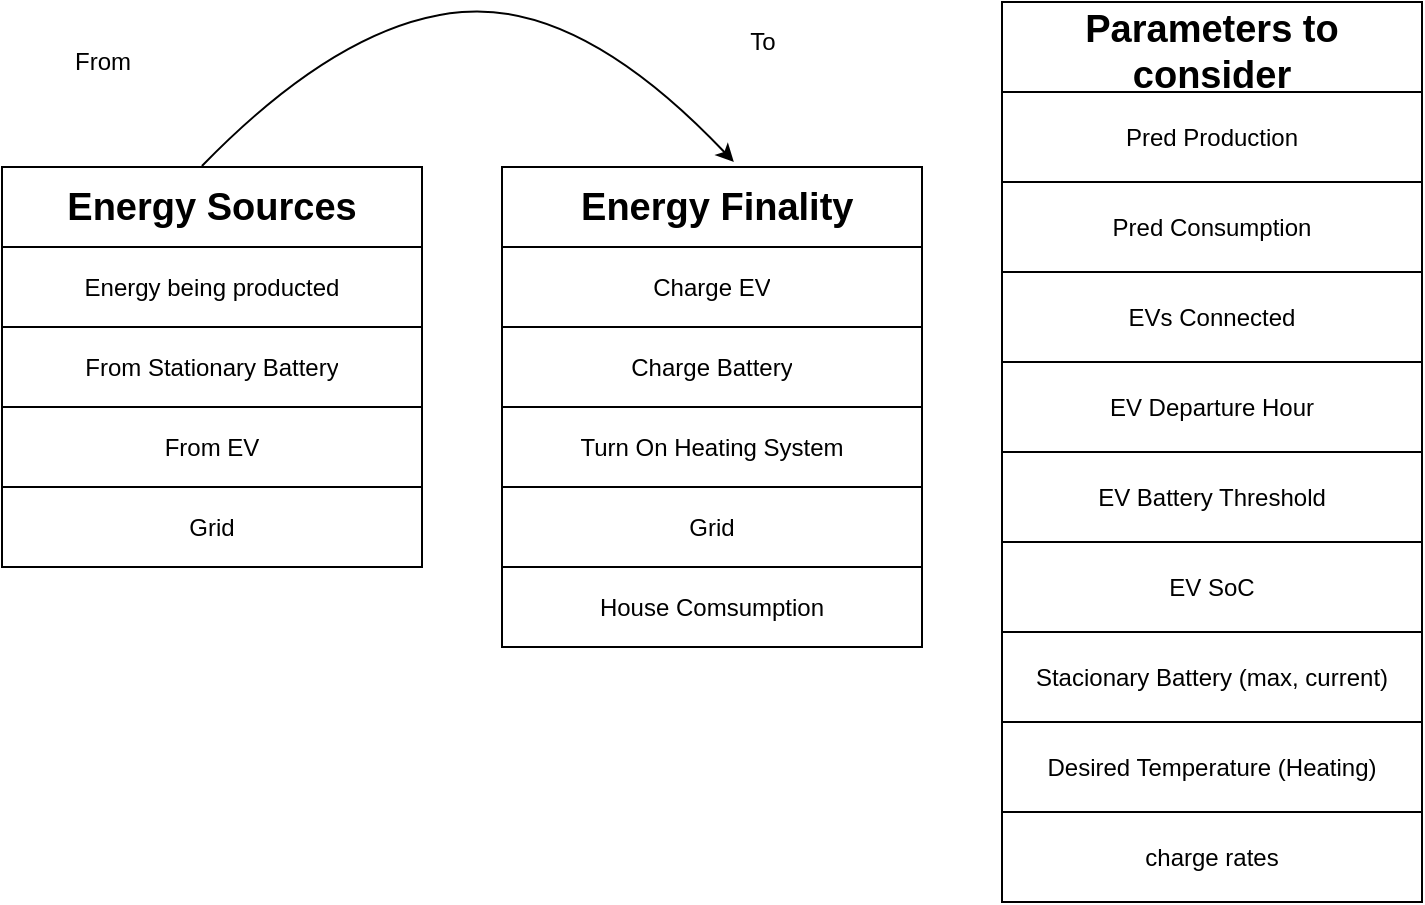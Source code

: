 <mxfile version="17.4.1" type="device" pages="3"><diagram id="OU4k2TjEhq9IYd7AqHkk" name="Page-1"><mxGraphModel dx="2062" dy="794" grid="1" gridSize="10" guides="1" tooltips="1" connect="1" arrows="1" fold="1" page="1" pageScale="1" pageWidth="850" pageHeight="1100" math="0" shadow="0"><root><mxCell id="0"/><mxCell id="1" parent="0"/><mxCell id="NfDv1R_5uM64fhhLwuox-10" value="" style="shape=table;startSize=0;container=1;collapsible=0;childLayout=tableLayout;" parent="1" vertex="1"><mxGeometry x="280" y="102.5" width="210" height="240" as="geometry"/></mxCell><mxCell id="NfDv1R_5uM64fhhLwuox-11" value="" style="shape=tableRow;horizontal=0;startSize=0;swimlaneHead=0;swimlaneBody=0;top=0;left=0;bottom=0;right=0;collapsible=0;dropTarget=0;fillColor=none;points=[[0,0.5],[1,0.5]];portConstraint=eastwest;" parent="NfDv1R_5uM64fhhLwuox-10" vertex="1"><mxGeometry width="210" height="40" as="geometry"/></mxCell><mxCell id="NfDv1R_5uM64fhhLwuox-12" value="&lt;span style=&quot;font-size: 19px&quot;&gt;&lt;b&gt;&amp;nbsp;Energy Finality&lt;/b&gt;&lt;/span&gt;" style="shape=partialRectangle;html=1;whiteSpace=wrap;connectable=0;overflow=hidden;fillColor=none;top=0;left=0;bottom=0;right=0;pointerEvents=1;" parent="NfDv1R_5uM64fhhLwuox-11" vertex="1"><mxGeometry width="210" height="40" as="geometry"><mxRectangle width="210" height="40" as="alternateBounds"/></mxGeometry></mxCell><mxCell id="NfDv1R_5uM64fhhLwuox-13" value="" style="shape=tableRow;horizontal=0;startSize=0;swimlaneHead=0;swimlaneBody=0;top=0;left=0;bottom=0;right=0;collapsible=0;dropTarget=0;fillColor=none;points=[[0,0.5],[1,0.5]];portConstraint=eastwest;" parent="NfDv1R_5uM64fhhLwuox-10" vertex="1"><mxGeometry y="40" width="210" height="40" as="geometry"/></mxCell><mxCell id="NfDv1R_5uM64fhhLwuox-14" value="Charge EV" style="shape=partialRectangle;html=1;whiteSpace=wrap;connectable=0;overflow=hidden;fillColor=none;top=0;left=0;bottom=0;right=0;pointerEvents=1;" parent="NfDv1R_5uM64fhhLwuox-13" vertex="1"><mxGeometry width="210" height="40" as="geometry"><mxRectangle width="210" height="40" as="alternateBounds"/></mxGeometry></mxCell><mxCell id="NfDv1R_5uM64fhhLwuox-15" value="" style="shape=tableRow;horizontal=0;startSize=0;swimlaneHead=0;swimlaneBody=0;top=0;left=0;bottom=0;right=0;collapsible=0;dropTarget=0;fillColor=none;points=[[0,0.5],[1,0.5]];portConstraint=eastwest;" parent="NfDv1R_5uM64fhhLwuox-10" vertex="1"><mxGeometry y="80" width="210" height="40" as="geometry"/></mxCell><mxCell id="NfDv1R_5uM64fhhLwuox-16" value="Charge Battery" style="shape=partialRectangle;html=1;whiteSpace=wrap;connectable=0;overflow=hidden;fillColor=none;top=0;left=0;bottom=0;right=0;pointerEvents=1;" parent="NfDv1R_5uM64fhhLwuox-15" vertex="1"><mxGeometry width="210" height="40" as="geometry"><mxRectangle width="210" height="40" as="alternateBounds"/></mxGeometry></mxCell><mxCell id="NfDv1R_5uM64fhhLwuox-17" value="" style="shape=tableRow;horizontal=0;startSize=0;swimlaneHead=0;swimlaneBody=0;top=0;left=0;bottom=0;right=0;collapsible=0;dropTarget=0;fillColor=none;points=[[0,0.5],[1,0.5]];portConstraint=eastwest;" parent="NfDv1R_5uM64fhhLwuox-10" vertex="1"><mxGeometry y="120" width="210" height="40" as="geometry"/></mxCell><mxCell id="NfDv1R_5uM64fhhLwuox-18" value="Turn On Heating System" style="shape=partialRectangle;html=1;whiteSpace=wrap;connectable=0;overflow=hidden;fillColor=none;top=0;left=0;bottom=0;right=0;pointerEvents=1;" parent="NfDv1R_5uM64fhhLwuox-17" vertex="1"><mxGeometry width="210" height="40" as="geometry"><mxRectangle width="210" height="40" as="alternateBounds"/></mxGeometry></mxCell><mxCell id="vg8tbvBxzty-DjloFWn4-1" value="" style="shape=tableRow;horizontal=0;startSize=0;swimlaneHead=0;swimlaneBody=0;top=0;left=0;bottom=0;right=0;collapsible=0;dropTarget=0;fillColor=none;points=[[0,0.5],[1,0.5]];portConstraint=eastwest;" vertex="1" parent="NfDv1R_5uM64fhhLwuox-10"><mxGeometry y="160" width="210" height="40" as="geometry"/></mxCell><mxCell id="vg8tbvBxzty-DjloFWn4-2" value="Grid" style="shape=partialRectangle;html=1;whiteSpace=wrap;connectable=0;overflow=hidden;fillColor=none;top=0;left=0;bottom=0;right=0;pointerEvents=1;" vertex="1" parent="vg8tbvBxzty-DjloFWn4-1"><mxGeometry width="210" height="40" as="geometry"><mxRectangle width="210" height="40" as="alternateBounds"/></mxGeometry></mxCell><mxCell id="vg8tbvBxzty-DjloFWn4-3" value="" style="shape=tableRow;horizontal=0;startSize=0;swimlaneHead=0;swimlaneBody=0;top=0;left=0;bottom=0;right=0;collapsible=0;dropTarget=0;fillColor=none;points=[[0,0.5],[1,0.5]];portConstraint=eastwest;" vertex="1" parent="NfDv1R_5uM64fhhLwuox-10"><mxGeometry y="200" width="210" height="40" as="geometry"/></mxCell><mxCell id="vg8tbvBxzty-DjloFWn4-4" value="House Comsumption" style="shape=partialRectangle;html=1;whiteSpace=wrap;connectable=0;overflow=hidden;fillColor=none;top=0;left=0;bottom=0;right=0;pointerEvents=1;" vertex="1" parent="vg8tbvBxzty-DjloFWn4-3"><mxGeometry width="210" height="40" as="geometry"><mxRectangle width="210" height="40" as="alternateBounds"/></mxGeometry></mxCell><mxCell id="NfDv1R_5uM64fhhLwuox-19" value="" style="shape=table;startSize=0;container=1;collapsible=0;childLayout=tableLayout;" parent="1" vertex="1"><mxGeometry x="530" y="20" width="210" height="450" as="geometry"/></mxCell><mxCell id="NfDv1R_5uM64fhhLwuox-20" value="" style="shape=tableRow;horizontal=0;startSize=0;swimlaneHead=0;swimlaneBody=0;top=0;left=0;bottom=0;right=0;collapsible=0;dropTarget=0;fillColor=none;points=[[0,0.5],[1,0.5]];portConstraint=eastwest;" parent="NfDv1R_5uM64fhhLwuox-19" vertex="1"><mxGeometry width="210" height="45" as="geometry"/></mxCell><mxCell id="NfDv1R_5uM64fhhLwuox-21" value="&lt;b&gt;&lt;font style=&quot;font-size: 19px&quot;&gt;Parameters to consider&lt;/font&gt;&lt;/b&gt;" style="shape=partialRectangle;html=1;whiteSpace=wrap;connectable=0;overflow=hidden;fillColor=none;top=0;left=0;bottom=0;right=0;pointerEvents=1;" parent="NfDv1R_5uM64fhhLwuox-20" vertex="1"><mxGeometry width="210" height="45" as="geometry"><mxRectangle width="210" height="45" as="alternateBounds"/></mxGeometry></mxCell><mxCell id="NfDv1R_5uM64fhhLwuox-22" value="" style="shape=tableRow;horizontal=0;startSize=0;swimlaneHead=0;swimlaneBody=0;top=0;left=0;bottom=0;right=0;collapsible=0;dropTarget=0;fillColor=none;points=[[0,0.5],[1,0.5]];portConstraint=eastwest;" parent="NfDv1R_5uM64fhhLwuox-19" vertex="1"><mxGeometry y="45" width="210" height="45" as="geometry"/></mxCell><mxCell id="NfDv1R_5uM64fhhLwuox-23" value="Pred Production" style="shape=partialRectangle;html=1;whiteSpace=wrap;connectable=0;overflow=hidden;fillColor=none;top=0;left=0;bottom=0;right=0;pointerEvents=1;" parent="NfDv1R_5uM64fhhLwuox-22" vertex="1"><mxGeometry width="210" height="45" as="geometry"><mxRectangle width="210" height="45" as="alternateBounds"/></mxGeometry></mxCell><mxCell id="NfDv1R_5uM64fhhLwuox-24" value="" style="shape=tableRow;horizontal=0;startSize=0;swimlaneHead=0;swimlaneBody=0;top=0;left=0;bottom=0;right=0;collapsible=0;dropTarget=0;fillColor=none;points=[[0,0.5],[1,0.5]];portConstraint=eastwest;" parent="NfDv1R_5uM64fhhLwuox-19" vertex="1"><mxGeometry y="90" width="210" height="45" as="geometry"/></mxCell><mxCell id="NfDv1R_5uM64fhhLwuox-25" value="Pred Consumption" style="shape=partialRectangle;html=1;whiteSpace=wrap;connectable=0;overflow=hidden;fillColor=none;top=0;left=0;bottom=0;right=0;pointerEvents=1;" parent="NfDv1R_5uM64fhhLwuox-24" vertex="1"><mxGeometry width="210" height="45" as="geometry"><mxRectangle width="210" height="45" as="alternateBounds"/></mxGeometry></mxCell><mxCell id="NfDv1R_5uM64fhhLwuox-26" value="" style="shape=tableRow;horizontal=0;startSize=0;swimlaneHead=0;swimlaneBody=0;top=0;left=0;bottom=0;right=0;collapsible=0;dropTarget=0;fillColor=none;points=[[0,0.5],[1,0.5]];portConstraint=eastwest;" parent="NfDv1R_5uM64fhhLwuox-19" vertex="1"><mxGeometry y="135" width="210" height="45" as="geometry"/></mxCell><mxCell id="NfDv1R_5uM64fhhLwuox-27" value="&lt;span&gt;EVs Connected&lt;/span&gt;" style="shape=partialRectangle;html=1;whiteSpace=wrap;connectable=0;overflow=hidden;fillColor=none;top=0;left=0;bottom=0;right=0;pointerEvents=1;" parent="NfDv1R_5uM64fhhLwuox-26" vertex="1"><mxGeometry width="210" height="45" as="geometry"><mxRectangle width="210" height="45" as="alternateBounds"/></mxGeometry></mxCell><mxCell id="NfDv1R_5uM64fhhLwuox-46" value="" style="shape=tableRow;horizontal=0;startSize=0;swimlaneHead=0;swimlaneBody=0;top=0;left=0;bottom=0;right=0;collapsible=0;dropTarget=0;fillColor=none;points=[[0,0.5],[1,0.5]];portConstraint=eastwest;" parent="NfDv1R_5uM64fhhLwuox-19" vertex="1"><mxGeometry y="180" width="210" height="45" as="geometry"/></mxCell><mxCell id="NfDv1R_5uM64fhhLwuox-47" value="&lt;span&gt;EV Departure Hour&lt;/span&gt;" style="shape=partialRectangle;html=1;whiteSpace=wrap;connectable=0;overflow=hidden;fillColor=none;top=0;left=0;bottom=0;right=0;pointerEvents=1;" parent="NfDv1R_5uM64fhhLwuox-46" vertex="1"><mxGeometry width="210" height="45" as="geometry"><mxRectangle width="210" height="45" as="alternateBounds"/></mxGeometry></mxCell><mxCell id="NfDv1R_5uM64fhhLwuox-48" value="" style="shape=tableRow;horizontal=0;startSize=0;swimlaneHead=0;swimlaneBody=0;top=0;left=0;bottom=0;right=0;collapsible=0;dropTarget=0;fillColor=none;points=[[0,0.5],[1,0.5]];portConstraint=eastwest;" parent="NfDv1R_5uM64fhhLwuox-19" vertex="1"><mxGeometry y="225" width="210" height="45" as="geometry"/></mxCell><mxCell id="NfDv1R_5uM64fhhLwuox-49" value="&lt;span&gt;EV Battery Threshold&lt;/span&gt;" style="shape=partialRectangle;html=1;whiteSpace=wrap;connectable=0;overflow=hidden;fillColor=none;top=0;left=0;bottom=0;right=0;pointerEvents=1;" parent="NfDv1R_5uM64fhhLwuox-48" vertex="1"><mxGeometry width="210" height="45" as="geometry"><mxRectangle width="210" height="45" as="alternateBounds"/></mxGeometry></mxCell><mxCell id="NfDv1R_5uM64fhhLwuox-50" value="" style="shape=tableRow;horizontal=0;startSize=0;swimlaneHead=0;swimlaneBody=0;top=0;left=0;bottom=0;right=0;collapsible=0;dropTarget=0;fillColor=none;points=[[0,0.5],[1,0.5]];portConstraint=eastwest;" parent="NfDv1R_5uM64fhhLwuox-19" vertex="1"><mxGeometry y="270" width="210" height="45" as="geometry"/></mxCell><mxCell id="NfDv1R_5uM64fhhLwuox-51" value="&lt;span&gt;EV SoC&lt;/span&gt;" style="shape=partialRectangle;html=1;whiteSpace=wrap;connectable=0;overflow=hidden;fillColor=none;top=0;left=0;bottom=0;right=0;pointerEvents=1;" parent="NfDv1R_5uM64fhhLwuox-50" vertex="1"><mxGeometry width="210" height="45" as="geometry"><mxRectangle width="210" height="45" as="alternateBounds"/></mxGeometry></mxCell><mxCell id="NfDv1R_5uM64fhhLwuox-52" value="" style="shape=tableRow;horizontal=0;startSize=0;swimlaneHead=0;swimlaneBody=0;top=0;left=0;bottom=0;right=0;collapsible=0;dropTarget=0;fillColor=none;points=[[0,0.5],[1,0.5]];portConstraint=eastwest;" parent="NfDv1R_5uM64fhhLwuox-19" vertex="1"><mxGeometry y="315" width="210" height="45" as="geometry"/></mxCell><mxCell id="NfDv1R_5uM64fhhLwuox-53" value="Stacionary Battery (max, current)" style="shape=partialRectangle;html=1;whiteSpace=wrap;connectable=0;overflow=hidden;fillColor=none;top=0;left=0;bottom=0;right=0;pointerEvents=1;" parent="NfDv1R_5uM64fhhLwuox-52" vertex="1"><mxGeometry width="210" height="45" as="geometry"><mxRectangle width="210" height="45" as="alternateBounds"/></mxGeometry></mxCell><mxCell id="TICVULP2S65Z2VSDWABs-18" value="" style="shape=tableRow;horizontal=0;startSize=0;swimlaneHead=0;swimlaneBody=0;top=0;left=0;bottom=0;right=0;collapsible=0;dropTarget=0;fillColor=none;points=[[0,0.5],[1,0.5]];portConstraint=eastwest;" parent="NfDv1R_5uM64fhhLwuox-19" vertex="1"><mxGeometry y="360" width="210" height="45" as="geometry"/></mxCell><mxCell id="TICVULP2S65Z2VSDWABs-19" value="&lt;span&gt;Desired Temperature (Heating)&lt;/span&gt;" style="shape=partialRectangle;html=1;whiteSpace=wrap;connectable=0;overflow=hidden;fillColor=none;top=0;left=0;bottom=0;right=0;pointerEvents=1;" parent="TICVULP2S65Z2VSDWABs-18" vertex="1"><mxGeometry width="210" height="45" as="geometry"><mxRectangle width="210" height="45" as="alternateBounds"/></mxGeometry></mxCell><mxCell id="jtaK97rn_gOuXAsPOfWj-20" value="" style="shape=tableRow;horizontal=0;startSize=0;swimlaneHead=0;swimlaneBody=0;top=0;left=0;bottom=0;right=0;collapsible=0;dropTarget=0;fillColor=none;points=[[0,0.5],[1,0.5]];portConstraint=eastwest;" parent="NfDv1R_5uM64fhhLwuox-19" vertex="1"><mxGeometry y="405" width="210" height="45" as="geometry"/></mxCell><mxCell id="jtaK97rn_gOuXAsPOfWj-21" value="charge rates" style="shape=partialRectangle;html=1;whiteSpace=wrap;connectable=0;overflow=hidden;fillColor=none;top=0;left=0;bottom=0;right=0;pointerEvents=1;" parent="jtaK97rn_gOuXAsPOfWj-20" vertex="1"><mxGeometry width="210" height="45" as="geometry"><mxRectangle width="210" height="45" as="alternateBounds"/></mxGeometry></mxCell><mxCell id="NfDv1R_5uM64fhhLwuox-35" value="" style="shape=table;startSize=0;container=1;collapsible=0;childLayout=tableLayout;" parent="1" vertex="1"><mxGeometry x="30" y="102.5" width="210" height="200" as="geometry"/></mxCell><mxCell id="NfDv1R_5uM64fhhLwuox-36" value="" style="shape=tableRow;horizontal=0;startSize=0;swimlaneHead=0;swimlaneBody=0;top=0;left=0;bottom=0;right=0;collapsible=0;dropTarget=0;fillColor=none;points=[[0,0.5],[1,0.5]];portConstraint=eastwest;" parent="NfDv1R_5uM64fhhLwuox-35" vertex="1"><mxGeometry width="210" height="40" as="geometry"/></mxCell><mxCell id="NfDv1R_5uM64fhhLwuox-37" value="&lt;b&gt;&lt;font style=&quot;font-size: 19px&quot;&gt;Energy Sources&lt;/font&gt;&lt;/b&gt;" style="shape=partialRectangle;html=1;whiteSpace=wrap;connectable=0;overflow=hidden;fillColor=none;top=0;left=0;bottom=0;right=0;pointerEvents=1;" parent="NfDv1R_5uM64fhhLwuox-36" vertex="1"><mxGeometry width="210" height="40" as="geometry"><mxRectangle width="210" height="40" as="alternateBounds"/></mxGeometry></mxCell><mxCell id="NfDv1R_5uM64fhhLwuox-38" value="" style="shape=tableRow;horizontal=0;startSize=0;swimlaneHead=0;swimlaneBody=0;top=0;left=0;bottom=0;right=0;collapsible=0;dropTarget=0;fillColor=none;points=[[0,0.5],[1,0.5]];portConstraint=eastwest;" parent="NfDv1R_5uM64fhhLwuox-35" vertex="1"><mxGeometry y="40" width="210" height="40" as="geometry"/></mxCell><mxCell id="NfDv1R_5uM64fhhLwuox-39" value="Energy being producted" style="shape=partialRectangle;html=1;whiteSpace=wrap;connectable=0;overflow=hidden;fillColor=none;top=0;left=0;bottom=0;right=0;pointerEvents=1;" parent="NfDv1R_5uM64fhhLwuox-38" vertex="1"><mxGeometry width="210" height="40" as="geometry"><mxRectangle width="210" height="40" as="alternateBounds"/></mxGeometry></mxCell><mxCell id="NfDv1R_5uM64fhhLwuox-40" value="" style="shape=tableRow;horizontal=0;startSize=0;swimlaneHead=0;swimlaneBody=0;top=0;left=0;bottom=0;right=0;collapsible=0;dropTarget=0;fillColor=none;points=[[0,0.5],[1,0.5]];portConstraint=eastwest;" parent="NfDv1R_5uM64fhhLwuox-35" vertex="1"><mxGeometry y="80" width="210" height="40" as="geometry"/></mxCell><mxCell id="NfDv1R_5uM64fhhLwuox-41" value="From Stationary Battery" style="shape=partialRectangle;html=1;whiteSpace=wrap;connectable=0;overflow=hidden;fillColor=none;top=0;left=0;bottom=0;right=0;pointerEvents=1;" parent="NfDv1R_5uM64fhhLwuox-40" vertex="1"><mxGeometry width="210" height="40" as="geometry"><mxRectangle width="210" height="40" as="alternateBounds"/></mxGeometry></mxCell><mxCell id="NfDv1R_5uM64fhhLwuox-44" value="" style="shape=tableRow;horizontal=0;startSize=0;swimlaneHead=0;swimlaneBody=0;top=0;left=0;bottom=0;right=0;collapsible=0;dropTarget=0;fillColor=none;points=[[0,0.5],[1,0.5]];portConstraint=eastwest;" parent="NfDv1R_5uM64fhhLwuox-35" vertex="1"><mxGeometry y="120" width="210" height="40" as="geometry"/></mxCell><mxCell id="NfDv1R_5uM64fhhLwuox-45" value="From EV" style="shape=partialRectangle;html=1;whiteSpace=wrap;connectable=0;overflow=hidden;fillColor=none;top=0;left=0;bottom=0;right=0;pointerEvents=1;" parent="NfDv1R_5uM64fhhLwuox-44" vertex="1"><mxGeometry width="210" height="40" as="geometry"><mxRectangle width="210" height="40" as="alternateBounds"/></mxGeometry></mxCell><mxCell id="0l7w2pZwnHMeky_tz0Bx-3" value="" style="shape=tableRow;horizontal=0;startSize=0;swimlaneHead=0;swimlaneBody=0;top=0;left=0;bottom=0;right=0;collapsible=0;dropTarget=0;fillColor=none;points=[[0,0.5],[1,0.5]];portConstraint=eastwest;" parent="NfDv1R_5uM64fhhLwuox-35" vertex="1"><mxGeometry y="160" width="210" height="40" as="geometry"/></mxCell><mxCell id="0l7w2pZwnHMeky_tz0Bx-4" value="Grid" style="shape=partialRectangle;html=1;whiteSpace=wrap;connectable=0;overflow=hidden;fillColor=none;top=0;left=0;bottom=0;right=0;pointerEvents=1;" parent="0l7w2pZwnHMeky_tz0Bx-3" vertex="1"><mxGeometry width="210" height="40" as="geometry"><mxRectangle width="210" height="40" as="alternateBounds"/></mxGeometry></mxCell><mxCell id="2jwdP9bU5Wy_7VTcRhFa-1" value="" style="curved=1;endArrow=classic;html=1;rounded=0;exitX=0.476;exitY=-0.012;exitDx=0;exitDy=0;exitPerimeter=0;entryX=0.552;entryY=-0.062;entryDx=0;entryDy=0;entryPerimeter=0;" edge="1" parent="1" source="NfDv1R_5uM64fhhLwuox-36" target="NfDv1R_5uM64fhhLwuox-11"><mxGeometry width="50" height="50" relative="1" as="geometry"><mxPoint x="400" y="440" as="sourcePoint"/><mxPoint x="450" y="390" as="targetPoint"/><Array as="points"><mxPoint x="200" y="30"/><mxPoint x="320" y="20"/></Array></mxGeometry></mxCell><mxCell id="2jwdP9bU5Wy_7VTcRhFa-2" value="From" style="text;html=1;align=center;verticalAlign=middle;resizable=0;points=[];autosize=1;strokeColor=none;fillColor=none;" vertex="1" parent="1"><mxGeometry x="60" y="40" width="40" height="20" as="geometry"/></mxCell><mxCell id="2jwdP9bU5Wy_7VTcRhFa-3" value="To" style="text;html=1;align=center;verticalAlign=middle;resizable=0;points=[];autosize=1;strokeColor=none;fillColor=none;" vertex="1" parent="1"><mxGeometry x="395" y="30" width="30" height="20" as="geometry"/></mxCell></root></mxGraphModel></diagram><diagram id="0iBP39dMDzF55T_2szbe" name="Page-2"><mxGraphModel dx="2062" dy="1894" grid="1" gridSize="10" guides="1" tooltips="1" connect="1" arrows="1" fold="1" page="1" pageScale="1" pageWidth="850" pageHeight="1100" math="0" shadow="0"><root><mxCell id="4rvjBYG6XyMvt00s5fIw-0"/><mxCell id="4rvjBYG6XyMvt00s5fIw-1" parent="4rvjBYG6XyMvt00s5fIw-0"/><mxCell id="5al3EgUE1fhrodKoDJnV-17" value="" style="edgeStyle=orthogonalEdgeStyle;rounded=0;orthogonalLoop=1;jettySize=auto;html=1;" parent="4rvjBYG6XyMvt00s5fIw-1" target="5al3EgUE1fhrodKoDJnV-1" edge="1"><mxGeometry relative="1" as="geometry"><mxPoint x="1000" y="70" as="sourcePoint"/></mxGeometry></mxCell><mxCell id="5al3EgUE1fhrodKoDJnV-2" style="edgeStyle=orthogonalEdgeStyle;rounded=0;orthogonalLoop=1;jettySize=auto;html=1;entryX=0;entryY=0.5;entryDx=0;entryDy=0;" parent="4rvjBYG6XyMvt00s5fIw-1" source="5al3EgUE1fhrodKoDJnV-1" target="5al3EgUE1fhrodKoDJnV-4" edge="1"><mxGeometry relative="1" as="geometry"><mxPoint x="1280" y="170" as="targetPoint"/></mxGeometry></mxCell><mxCell id="5al3EgUE1fhrodKoDJnV-18" style="edgeStyle=orthogonalEdgeStyle;rounded=0;orthogonalLoop=1;jettySize=auto;html=1;entryX=0.5;entryY=0;entryDx=0;entryDy=0;" parent="4rvjBYG6XyMvt00s5fIw-1" source="5al3EgUE1fhrodKoDJnV-1" target="5al3EgUE1fhrodKoDJnV-19" edge="1"><mxGeometry relative="1" as="geometry"><mxPoint x="860" y="210" as="targetPoint"/></mxGeometry></mxCell><mxCell id="5al3EgUE1fhrodKoDJnV-1" value="SOC&lt;br&gt;vs&lt;br&gt;Threshold" style="rhombus;whiteSpace=wrap;html=1;" parent="4rvjBYG6XyMvt00s5fIw-1" vertex="1"><mxGeometry x="940" y="105" width="120" height="120" as="geometry"/></mxCell><mxCell id="5al3EgUE1fhrodKoDJnV-3" value="SoC &amp;lt; Threshold &lt;br&gt;(needs Charging)" style="text;html=1;align=center;verticalAlign=middle;resizable=0;points=[];autosize=1;strokeColor=none;fillColor=none;" parent="4rvjBYG6XyMvt00s5fIw-1" vertex="1"><mxGeometry x="1070" y="135" width="110" height="30" as="geometry"/></mxCell><mxCell id="5al3EgUE1fhrodKoDJnV-5" style="edgeStyle=orthogonalEdgeStyle;rounded=0;orthogonalLoop=1;jettySize=auto;html=1;entryX=0;entryY=0.5;entryDx=0;entryDy=0;" parent="4rvjBYG6XyMvt00s5fIw-1" source="5al3EgUE1fhrodKoDJnV-4" target="5al3EgUE1fhrodKoDJnV-6" edge="1"><mxGeometry relative="1" as="geometry"><mxPoint x="1385" y="165" as="targetPoint"/></mxGeometry></mxCell><mxCell id="5al3EgUE1fhrodKoDJnV-9" style="edgeStyle=orthogonalEdgeStyle;rounded=0;orthogonalLoop=1;jettySize=auto;html=1;" parent="4rvjBYG6XyMvt00s5fIw-1" source="5al3EgUE1fhrodKoDJnV-4" edge="1"><mxGeometry relative="1" as="geometry"><mxPoint x="1255" y="295" as="targetPoint"/></mxGeometry></mxCell><mxCell id="5al3EgUE1fhrodKoDJnV-4" value="Needs energy&lt;br&gt;Now?" style="rhombus;whiteSpace=wrap;html=1;" parent="4rvjBYG6XyMvt00s5fIw-1" vertex="1"><mxGeometry x="1200" y="110" width="110" height="110" as="geometry"/></mxCell><mxCell id="5al3EgUE1fhrodKoDJnV-6" value="Charge" style="rounded=0;whiteSpace=wrap;html=1;" parent="4rvjBYG6XyMvt00s5fIw-1" vertex="1"><mxGeometry x="1380" y="135" width="65" height="60" as="geometry"/></mxCell><mxCell id="5al3EgUE1fhrodKoDJnV-8" value="yes" style="text;html=1;align=center;verticalAlign=middle;resizable=0;points=[];autosize=1;strokeColor=none;fillColor=none;" parent="4rvjBYG6XyMvt00s5fIw-1" vertex="1"><mxGeometry x="1320" y="145" width="30" height="20" as="geometry"/></mxCell><mxCell id="5al3EgUE1fhrodKoDJnV-10" value="No" style="text;html=1;align=center;verticalAlign=middle;resizable=0;points=[];autosize=1;strokeColor=none;fillColor=none;" parent="4rvjBYG6XyMvt00s5fIw-1" vertex="1"><mxGeometry x="1255" y="225" width="30" height="20" as="geometry"/></mxCell><mxCell id="5al3EgUE1fhrodKoDJnV-11" value="Current Time vs &lt;br&gt;Departure Time vs &lt;br&gt;Energy needed vs &lt;br&gt;Charge Rate&amp;nbsp;" style="text;html=1;align=center;verticalAlign=middle;resizable=0;points=[];autosize=1;strokeColor=none;fillColor=none;" parent="4rvjBYG6XyMvt00s5fIw-1" vertex="1"><mxGeometry x="1205" y="40" width="110" height="60" as="geometry"/></mxCell><mxCell id="5al3EgUE1fhrodKoDJnV-14" style="edgeStyle=orthogonalEdgeStyle;rounded=0;orthogonalLoop=1;jettySize=auto;html=1;entryX=0.5;entryY=0;entryDx=0;entryDy=0;" parent="4rvjBYG6XyMvt00s5fIw-1" source="5al3EgUE1fhrodKoDJnV-12" target="5al3EgUE1fhrodKoDJnV-15" edge="1"><mxGeometry relative="1" as="geometry"><mxPoint x="1255" y="350" as="targetPoint"/></mxGeometry></mxCell><mxCell id="5al3EgUE1fhrodKoDJnV-12" value="Not Priority" style="ellipse;whiteSpace=wrap;html=1;" parent="4rvjBYG6XyMvt00s5fIw-1" vertex="1"><mxGeometry x="1210" y="252.5" width="90" height="50" as="geometry"/></mxCell><mxCell id="5al3EgUE1fhrodKoDJnV-13" value="Check if House&amp;nbsp;&lt;br&gt;needs Energy" style="text;html=1;align=center;verticalAlign=middle;resizable=0;points=[];autosize=1;strokeColor=none;fillColor=none;" parent="4rvjBYG6XyMvt00s5fIw-1" vertex="1"><mxGeometry x="1300" y="262.5" width="100" height="30" as="geometry"/></mxCell><mxCell id="5al3EgUE1fhrodKoDJnV-16" style="edgeStyle=orthogonalEdgeStyle;rounded=0;orthogonalLoop=1;jettySize=auto;html=1;" parent="4rvjBYG6XyMvt00s5fIw-1" source="5al3EgUE1fhrodKoDJnV-15" edge="1"><mxGeometry relative="1" as="geometry"><mxPoint x="1410" y="190" as="targetPoint"/></mxGeometry></mxCell><mxCell id="5al3EgUE1fhrodKoDJnV-35" style="edgeStyle=orthogonalEdgeStyle;rounded=0;orthogonalLoop=1;jettySize=auto;html=1;entryX=1;entryY=0.5;entryDx=0;entryDy=0;" parent="4rvjBYG6XyMvt00s5fIw-1" source="5al3EgUE1fhrodKoDJnV-15" target="5al3EgUE1fhrodKoDJnV-24" edge="1"><mxGeometry relative="1" as="geometry"><Array as="points"><mxPoint x="1255" y="440"/></Array></mxGeometry></mxCell><mxCell id="5al3EgUE1fhrodKoDJnV-15" value="Can&lt;br&gt;Charge?" style="rhombus;whiteSpace=wrap;html=1;" parent="4rvjBYG6XyMvt00s5fIw-1" vertex="1"><mxGeometry x="1215" y="330" width="80" height="80" as="geometry"/></mxCell><mxCell id="5al3EgUE1fhrodKoDJnV-21" style="edgeStyle=orthogonalEdgeStyle;rounded=0;orthogonalLoop=1;jettySize=auto;html=1;entryX=0;entryY=0.5;entryDx=0;entryDy=0;" parent="4rvjBYG6XyMvt00s5fIw-1" source="5al3EgUE1fhrodKoDJnV-19" target="5al3EgUE1fhrodKoDJnV-22" edge="1"><mxGeometry relative="1" as="geometry"><mxPoint x="980" y="310" as="targetPoint"/></mxGeometry></mxCell><mxCell id="5al3EgUE1fhrodKoDJnV-27" style="edgeStyle=orthogonalEdgeStyle;rounded=0;orthogonalLoop=1;jettySize=auto;html=1;entryX=0.5;entryY=0;entryDx=0;entryDy=0;" parent="4rvjBYG6XyMvt00s5fIw-1" source="5al3EgUE1fhrodKoDJnV-19" target="5al3EgUE1fhrodKoDJnV-25" edge="1"><mxGeometry relative="1" as="geometry"/></mxCell><mxCell id="5al3EgUE1fhrodKoDJnV-19" value="My Energy is&lt;br&gt;needed?" style="rhombus;whiteSpace=wrap;html=1;" parent="4rvjBYG6XyMvt00s5fIw-1" vertex="1"><mxGeometry x="835" y="238" width="90" height="92" as="geometry"/></mxCell><mxCell id="5al3EgUE1fhrodKoDJnV-20" value="SoC &amp;gt; Threshold&lt;br&gt;(can dispend Energy)" style="text;html=1;align=center;verticalAlign=middle;resizable=0;points=[];autosize=1;strokeColor=none;fillColor=none;" parent="4rvjBYG6XyMvt00s5fIw-1" vertex="1"><mxGeometry x="810" y="135" width="130" height="30" as="geometry"/></mxCell><mxCell id="5al3EgUE1fhrodKoDJnV-23" style="edgeStyle=orthogonalEdgeStyle;rounded=0;orthogonalLoop=1;jettySize=auto;html=1;entryX=0;entryY=0.5;entryDx=0;entryDy=0;" parent="4rvjBYG6XyMvt00s5fIw-1" source="5al3EgUE1fhrodKoDJnV-22" target="5al3EgUE1fhrodKoDJnV-15" edge="1"><mxGeometry relative="1" as="geometry"/></mxCell><mxCell id="5al3EgUE1fhrodKoDJnV-30" style="edgeStyle=orthogonalEdgeStyle;rounded=0;orthogonalLoop=1;jettySize=auto;html=1;entryX=0.5;entryY=0;entryDx=0;entryDy=0;" parent="4rvjBYG6XyMvt00s5fIw-1" source="5al3EgUE1fhrodKoDJnV-22" target="5al3EgUE1fhrodKoDJnV-24" edge="1"><mxGeometry relative="1" as="geometry"/></mxCell><mxCell id="5al3EgUE1fhrodKoDJnV-22" value="Is Full?" style="rhombus;whiteSpace=wrap;html=1;" parent="4rvjBYG6XyMvt00s5fIw-1" vertex="1"><mxGeometry x="1030" y="290" width="80" height="80" as="geometry"/></mxCell><mxCell id="5al3EgUE1fhrodKoDJnV-24" value="Idle" style="rounded=0;whiteSpace=wrap;html=1;" parent="4rvjBYG6XyMvt00s5fIw-1" vertex="1"><mxGeometry x="1037.5" y="410" width="65" height="60" as="geometry"/></mxCell><mxCell id="5al3EgUE1fhrodKoDJnV-25" value="Give Energy" style="rounded=0;whiteSpace=wrap;html=1;" parent="4rvjBYG6XyMvt00s5fIw-1" vertex="1"><mxGeometry x="847.5" y="360" width="65" height="60" as="geometry"/></mxCell><mxCell id="5al3EgUE1fhrodKoDJnV-26" value="EV Connected" style="ellipse;whiteSpace=wrap;html=1;" parent="4rvjBYG6XyMvt00s5fIw-1" vertex="1"><mxGeometry x="940" y="-10" width="120" height="80" as="geometry"/></mxCell><mxCell id="5al3EgUE1fhrodKoDJnV-28" value="yes" style="text;html=1;align=center;verticalAlign=middle;resizable=0;points=[];autosize=1;strokeColor=none;fillColor=none;" parent="4rvjBYG6XyMvt00s5fIw-1" vertex="1"><mxGeometry x="840" y="320" width="30" height="20" as="geometry"/></mxCell><mxCell id="5al3EgUE1fhrodKoDJnV-29" value="No" style="text;html=1;align=center;verticalAlign=middle;resizable=0;points=[];autosize=1;strokeColor=none;fillColor=none;" parent="4rvjBYG6XyMvt00s5fIw-1" vertex="1"><mxGeometry x="920" y="255" width="30" height="20" as="geometry"/></mxCell><mxCell id="5al3EgUE1fhrodKoDJnV-31" value="yes" style="text;html=1;align=center;verticalAlign=middle;resizable=0;points=[];autosize=1;strokeColor=none;fillColor=none;" parent="4rvjBYG6XyMvt00s5fIw-1" vertex="1"><mxGeometry x="1072.5" y="370" width="30" height="20" as="geometry"/></mxCell><mxCell id="5al3EgUE1fhrodKoDJnV-32" value="No" style="text;html=1;align=center;verticalAlign=middle;resizable=0;points=[];autosize=1;strokeColor=none;fillColor=none;" parent="4rvjBYG6XyMvt00s5fIw-1" vertex="1"><mxGeometry x="1120" y="310" width="30" height="20" as="geometry"/></mxCell><mxCell id="5al3EgUE1fhrodKoDJnV-33" value="yes" style="text;html=1;align=center;verticalAlign=middle;resizable=0;points=[];autosize=1;strokeColor=none;fillColor=none;" parent="4rvjBYG6XyMvt00s5fIw-1" vertex="1"><mxGeometry x="1300" y="340" width="30" height="20" as="geometry"/></mxCell><mxCell id="5al3EgUE1fhrodKoDJnV-34" value="No" style="text;html=1;align=center;verticalAlign=middle;resizable=0;points=[];autosize=1;strokeColor=none;fillColor=none;" parent="4rvjBYG6XyMvt00s5fIw-1" vertex="1"><mxGeometry x="1200" y="420" width="30" height="20" as="geometry"/></mxCell><mxCell id="5al3EgUE1fhrodKoDJnV-37" style="edgeStyle=orthogonalEdgeStyle;rounded=0;orthogonalLoop=1;jettySize=auto;html=1;" parent="4rvjBYG6XyMvt00s5fIw-1" source="5al3EgUE1fhrodKoDJnV-36" edge="1"><mxGeometry relative="1" as="geometry"><mxPoint x="1185" y="625" as="targetPoint"/></mxGeometry></mxCell><mxCell id="5al3EgUE1fhrodKoDJnV-36" value="House" style="ellipse;whiteSpace=wrap;html=1;" parent="4rvjBYG6XyMvt00s5fIw-1" vertex="1"><mxGeometry x="1125" y="510" width="120" height="80" as="geometry"/></mxCell><mxCell id="5al3EgUE1fhrodKoDJnV-40" style="edgeStyle=orthogonalEdgeStyle;rounded=0;orthogonalLoop=1;jettySize=auto;html=1;entryX=0;entryY=0.5;entryDx=0;entryDy=0;" parent="4rvjBYG6XyMvt00s5fIw-1" source="5al3EgUE1fhrodKoDJnV-38" target="5al3EgUE1fhrodKoDJnV-42" edge="1"><mxGeometry relative="1" as="geometry"><mxPoint x="1335" y="675" as="targetPoint"/></mxGeometry></mxCell><mxCell id="5al3EgUE1fhrodKoDJnV-56" style="edgeStyle=orthogonalEdgeStyle;rounded=0;orthogonalLoop=1;jettySize=auto;html=1;entryX=1;entryY=0.5;entryDx=0;entryDy=0;" parent="4rvjBYG6XyMvt00s5fIw-1" source="5al3EgUE1fhrodKoDJnV-38" target="5al3EgUE1fhrodKoDJnV-55" edge="1"><mxGeometry relative="1" as="geometry"/></mxCell><mxCell id="5al3EgUE1fhrodKoDJnV-38" value="Cons&lt;br&gt;vs&lt;br&gt;Prod" style="rhombus;whiteSpace=wrap;html=1;" parent="4rvjBYG6XyMvt00s5fIw-1" vertex="1"><mxGeometry x="1135" y="626.25" width="100" height="100" as="geometry"/></mxCell><mxCell id="5al3EgUE1fhrodKoDJnV-39" value="FROM&lt;br&gt;1- Other Evs&lt;br&gt;2- House (Battery/Production)&lt;br&gt;3- Grid" style="text;html=1;align=center;verticalAlign=middle;resizable=0;points=[];autosize=1;strokeColor=none;fillColor=none;" parent="4rvjBYG6XyMvt00s5fIw-1" vertex="1"><mxGeometry x="1455" y="135" width="170" height="60" as="geometry"/></mxCell><mxCell id="5al3EgUE1fhrodKoDJnV-41" value="Prod &amp;gt; Cons" style="text;html=1;align=center;verticalAlign=middle;resizable=0;points=[];autosize=1;strokeColor=none;fillColor=none;" parent="4rvjBYG6XyMvt00s5fIw-1" vertex="1"><mxGeometry x="1232.5" y="650" width="80" height="20" as="geometry"/></mxCell><mxCell id="5al3EgUE1fhrodKoDJnV-46" style="edgeStyle=orthogonalEdgeStyle;rounded=0;orthogonalLoop=1;jettySize=auto;html=1;entryX=0;entryY=0.5;entryDx=0;entryDy=0;exitX=0.5;exitY=0;exitDx=0;exitDy=0;" parent="4rvjBYG6XyMvt00s5fIw-1" source="5al3EgUE1fhrodKoDJnV-42" target="5al3EgUE1fhrodKoDJnV-43" edge="1"><mxGeometry relative="1" as="geometry"/></mxCell><mxCell id="5al3EgUE1fhrodKoDJnV-48" value="" style="edgeStyle=orthogonalEdgeStyle;rounded=0;orthogonalLoop=1;jettySize=auto;html=1;" parent="4rvjBYG6XyMvt00s5fIw-1" source="5al3EgUE1fhrodKoDJnV-42" target="5al3EgUE1fhrodKoDJnV-47" edge="1"><mxGeometry relative="1" as="geometry"/></mxCell><mxCell id="5al3EgUE1fhrodKoDJnV-42" value="EV wanting&amp;nbsp;&lt;br&gt;Charge" style="rhombus;whiteSpace=wrap;html=1;" parent="4rvjBYG6XyMvt00s5fIw-1" vertex="1"><mxGeometry x="1312.5" y="628.75" width="90" height="95" as="geometry"/></mxCell><mxCell id="5al3EgUE1fhrodKoDJnV-43" value="EV" style="rounded=0;whiteSpace=wrap;html=1;" parent="4rvjBYG6XyMvt00s5fIw-1" vertex="1"><mxGeometry x="1480" y="568.75" width="65" height="60" as="geometry"/></mxCell><mxCell id="5al3EgUE1fhrodKoDJnV-44" value="Statiocary&lt;br&gt;Battery" style="rounded=0;whiteSpace=wrap;html=1;" parent="4rvjBYG6XyMvt00s5fIw-1" vertex="1"><mxGeometry x="1480" y="646.25" width="65" height="60" as="geometry"/></mxCell><mxCell id="5al3EgUE1fhrodKoDJnV-45" value="Heating" style="rounded=0;whiteSpace=wrap;html=1;" parent="4rvjBYG6XyMvt00s5fIw-1" vertex="1"><mxGeometry x="1480" y="720" width="65" height="60" as="geometry"/></mxCell><mxCell id="5al3EgUE1fhrodKoDJnV-49" style="edgeStyle=orthogonalEdgeStyle;rounded=0;orthogonalLoop=1;jettySize=auto;html=1;entryX=0;entryY=0.5;entryDx=0;entryDy=0;" parent="4rvjBYG6XyMvt00s5fIw-1" source="5al3EgUE1fhrodKoDJnV-47" target="5al3EgUE1fhrodKoDJnV-44" edge="1"><mxGeometry relative="1" as="geometry"/></mxCell><mxCell id="EqC5jfgD6lC-tInFzbIX-2" style="edgeStyle=orthogonalEdgeStyle;rounded=0;orthogonalLoop=1;jettySize=auto;html=1;entryX=0.5;entryY=0;entryDx=0;entryDy=0;" edge="1" parent="4rvjBYG6XyMvt00s5fIw-1" source="5al3EgUE1fhrodKoDJnV-47" target="EqC5jfgD6lC-tInFzbIX-1"><mxGeometry relative="1" as="geometry"/></mxCell><mxCell id="5al3EgUE1fhrodKoDJnV-47" value="" style="rhombus;whiteSpace=wrap;html=1;" parent="4rvjBYG6XyMvt00s5fIw-1" vertex="1"><mxGeometry x="1422.5" y="661.25" width="35" height="30" as="geometry"/></mxCell><mxCell id="5al3EgUE1fhrodKoDJnV-51" value="yes" style="text;html=1;align=center;verticalAlign=middle;resizable=0;points=[];autosize=1;strokeColor=none;fillColor=none;" parent="4rvjBYG6XyMvt00s5fIw-1" vertex="1"><mxGeometry x="1367.5" y="571.25" width="30" height="20" as="geometry"/></mxCell><mxCell id="5al3EgUE1fhrodKoDJnV-52" value="no" style="text;html=1;align=center;verticalAlign=middle;resizable=0;points=[];autosize=1;strokeColor=none;fillColor=none;" parent="4rvjBYG6XyMvt00s5fIw-1" vertex="1"><mxGeometry x="1392.5" y="646.25" width="30" height="20" as="geometry"/></mxCell><mxCell id="5al3EgUE1fhrodKoDJnV-54" value="Prod &amp;lt; Cons" style="text;html=1;align=center;verticalAlign=middle;resizable=0;points=[];autosize=1;strokeColor=none;fillColor=none;" parent="4rvjBYG6XyMvt00s5fIw-1" vertex="1"><mxGeometry x="1055" y="650" width="80" height="20" as="geometry"/></mxCell><mxCell id="5al3EgUE1fhrodKoDJnV-58" style="edgeStyle=orthogonalEdgeStyle;rounded=0;orthogonalLoop=1;jettySize=auto;html=1;entryX=1;entryY=0.5;entryDx=0;entryDy=0;" parent="4rvjBYG6XyMvt00s5fIw-1" source="5al3EgUE1fhrodKoDJnV-55" target="5al3EgUE1fhrodKoDJnV-57" edge="1"><mxGeometry relative="1" as="geometry"/></mxCell><mxCell id="5al3EgUE1fhrodKoDJnV-61" style="edgeStyle=orthogonalEdgeStyle;rounded=0;orthogonalLoop=1;jettySize=auto;html=1;entryX=0.5;entryY=0;entryDx=0;entryDy=0;" parent="4rvjBYG6XyMvt00s5fIw-1" source="5al3EgUE1fhrodKoDJnV-55" target="5al3EgUE1fhrodKoDJnV-60" edge="1"><mxGeometry relative="1" as="geometry"/></mxCell><mxCell id="5al3EgUE1fhrodKoDJnV-55" value="Ev&lt;br&gt;Dispending Charge?" style="rhombus;whiteSpace=wrap;html=1;" parent="4rvjBYG6XyMvt00s5fIw-1" vertex="1"><mxGeometry x="945" y="621.25" width="110" height="110" as="geometry"/></mxCell><mxCell id="5al3EgUE1fhrodKoDJnV-57" value="From&lt;br&gt;EV" style="rounded=0;whiteSpace=wrap;html=1;" parent="4rvjBYG6XyMvt00s5fIw-1" vertex="1"><mxGeometry x="835" y="646.25" width="65" height="60" as="geometry"/></mxCell><mxCell id="5al3EgUE1fhrodKoDJnV-59" value="yes" style="text;html=1;align=center;verticalAlign=middle;resizable=0;points=[];autosize=1;strokeColor=none;fillColor=none;" parent="4rvjBYG6XyMvt00s5fIw-1" vertex="1"><mxGeometry x="915" y="646.25" width="30" height="20" as="geometry"/></mxCell><mxCell id="5al3EgUE1fhrodKoDJnV-63" style="edgeStyle=orthogonalEdgeStyle;rounded=0;orthogonalLoop=1;jettySize=auto;html=1;entryX=1;entryY=0.5;entryDx=0;entryDy=0;" parent="4rvjBYG6XyMvt00s5fIw-1" source="5al3EgUE1fhrodKoDJnV-60" target="5al3EgUE1fhrodKoDJnV-62" edge="1"><mxGeometry relative="1" as="geometry"/></mxCell><mxCell id="5al3EgUE1fhrodKoDJnV-66" style="edgeStyle=orthogonalEdgeStyle;rounded=0;orthogonalLoop=1;jettySize=auto;html=1;entryX=0;entryY=0.5;entryDx=0;entryDy=0;" parent="4rvjBYG6XyMvt00s5fIw-1" source="5al3EgUE1fhrodKoDJnV-60" target="5al3EgUE1fhrodKoDJnV-65" edge="1"><mxGeometry relative="1" as="geometry"/></mxCell><mxCell id="5al3EgUE1fhrodKoDJnV-60" value="Battery&lt;br&gt;can handle?" style="rhombus;whiteSpace=wrap;html=1;" parent="4rvjBYG6XyMvt00s5fIw-1" vertex="1"><mxGeometry x="952.5" y="760" width="95" height="100" as="geometry"/></mxCell><mxCell id="5al3EgUE1fhrodKoDJnV-62" value="From&lt;br&gt;Battery" style="rounded=0;whiteSpace=wrap;html=1;" parent="4rvjBYG6XyMvt00s5fIw-1" vertex="1"><mxGeometry x="835" y="780" width="65" height="60" as="geometry"/></mxCell><mxCell id="5al3EgUE1fhrodKoDJnV-64" value="yes" style="text;html=1;align=center;verticalAlign=middle;resizable=0;points=[];autosize=1;strokeColor=none;fillColor=none;" parent="4rvjBYG6XyMvt00s5fIw-1" vertex="1"><mxGeometry x="905" y="790" width="30" height="20" as="geometry"/></mxCell><mxCell id="5al3EgUE1fhrodKoDJnV-65" value="From&lt;br&gt;Grid" style="rounded=0;whiteSpace=wrap;html=1;" parent="4rvjBYG6XyMvt00s5fIw-1" vertex="1"><mxGeometry x="1097.5" y="780" width="65" height="60" as="geometry"/></mxCell><mxCell id="5al3EgUE1fhrodKoDJnV-67" value="No" style="text;html=1;align=center;verticalAlign=middle;resizable=0;points=[];autosize=1;strokeColor=none;fillColor=none;" parent="4rvjBYG6XyMvt00s5fIw-1" vertex="1"><mxGeometry x="1047.5" y="790" width="30" height="20" as="geometry"/></mxCell><mxCell id="k4H7S9PmbowOEhBM4hLb-0" value="" style="shape=table;startSize=0;container=1;collapsible=0;childLayout=tableLayout;" vertex="1" parent="4rvjBYG6XyMvt00s5fIw-1"><mxGeometry x="130" y="22.5" width="210" height="297" as="geometry"/></mxCell><mxCell id="k4H7S9PmbowOEhBM4hLb-1" value="" style="shape=tableRow;horizontal=0;startSize=0;swimlaneHead=0;swimlaneBody=0;top=0;left=0;bottom=0;right=0;collapsible=0;dropTarget=0;fillColor=none;points=[[0,0.5],[1,0.5]];portConstraint=eastwest;" vertex="1" parent="k4H7S9PmbowOEhBM4hLb-0"><mxGeometry width="210" height="57" as="geometry"/></mxCell><mxCell id="k4H7S9PmbowOEhBM4hLb-2" value="&lt;span style=&quot;font-size: 19px&quot;&gt;&lt;b&gt;Importance to receive Energy&lt;/b&gt;&lt;/span&gt;" style="shape=partialRectangle;html=1;whiteSpace=wrap;connectable=0;overflow=hidden;fillColor=none;top=0;left=0;bottom=0;right=0;pointerEvents=1;" vertex="1" parent="k4H7S9PmbowOEhBM4hLb-1"><mxGeometry width="210" height="57" as="geometry"><mxRectangle width="210" height="57" as="alternateBounds"/></mxGeometry></mxCell><mxCell id="k4H7S9PmbowOEhBM4hLb-3" value="" style="shape=tableRow;horizontal=0;startSize=0;swimlaneHead=0;swimlaneBody=0;top=0;left=0;bottom=0;right=0;collapsible=0;dropTarget=0;fillColor=none;points=[[0,0.5],[1,0.5]];portConstraint=eastwest;" vertex="1" parent="k4H7S9PmbowOEhBM4hLb-0"><mxGeometry y="57" width="210" height="40" as="geometry"/></mxCell><mxCell id="k4H7S9PmbowOEhBM4hLb-4" value="EVs with SoC &amp;lt; Threshold and will leave soon" style="shape=partialRectangle;html=1;whiteSpace=wrap;connectable=0;overflow=hidden;fillColor=none;top=0;left=0;bottom=0;right=0;pointerEvents=1;" vertex="1" parent="k4H7S9PmbowOEhBM4hLb-3"><mxGeometry width="210" height="40" as="geometry"><mxRectangle width="210" height="40" as="alternateBounds"/></mxGeometry></mxCell><mxCell id="k4H7S9PmbowOEhBM4hLb-5" value="" style="shape=tableRow;horizontal=0;startSize=0;swimlaneHead=0;swimlaneBody=0;top=0;left=0;bottom=0;right=0;collapsible=0;dropTarget=0;fillColor=none;points=[[0,0.5],[1,0.5]];portConstraint=eastwest;" vertex="1" parent="k4H7S9PmbowOEhBM4hLb-0"><mxGeometry y="97" width="210" height="40" as="geometry"/></mxCell><mxCell id="k4H7S9PmbowOEhBM4hLb-6" value="&lt;span&gt;House Battery when Cons &amp;gt; Prod&lt;/span&gt;" style="shape=partialRectangle;html=1;whiteSpace=wrap;connectable=0;overflow=hidden;fillColor=none;top=0;left=0;bottom=0;right=0;pointerEvents=1;" vertex="1" parent="k4H7S9PmbowOEhBM4hLb-5"><mxGeometry width="210" height="40" as="geometry"><mxRectangle width="210" height="40" as="alternateBounds"/></mxGeometry></mxCell><mxCell id="k4H7S9PmbowOEhBM4hLb-7" value="" style="shape=tableRow;horizontal=0;startSize=0;swimlaneHead=0;swimlaneBody=0;top=0;left=0;bottom=0;right=0;collapsible=0;dropTarget=0;fillColor=none;points=[[0,0.5],[1,0.5]];portConstraint=eastwest;" vertex="1" parent="k4H7S9PmbowOEhBM4hLb-0"><mxGeometry y="137" width="210" height="40" as="geometry"/></mxCell><mxCell id="k4H7S9PmbowOEhBM4hLb-8" value="EVs with SoC &amp;lt; Threshold" style="shape=partialRectangle;html=1;whiteSpace=wrap;connectable=0;overflow=hidden;fillColor=none;top=0;left=0;bottom=0;right=0;pointerEvents=1;" vertex="1" parent="k4H7S9PmbowOEhBM4hLb-7"><mxGeometry width="210" height="40" as="geometry"><mxRectangle width="210" height="40" as="alternateBounds"/></mxGeometry></mxCell><mxCell id="k4H7S9PmbowOEhBM4hLb-9" value="" style="shape=tableRow;horizontal=0;startSize=0;swimlaneHead=0;swimlaneBody=0;top=0;left=0;bottom=0;right=0;collapsible=0;dropTarget=0;fillColor=none;points=[[0,0.5],[1,0.5]];portConstraint=eastwest;" vertex="1" parent="k4H7S9PmbowOEhBM4hLb-0"><mxGeometry y="177" width="210" height="40" as="geometry"/></mxCell><mxCell id="k4H7S9PmbowOEhBM4hLb-10" value="Evs that are not full" style="shape=partialRectangle;html=1;whiteSpace=wrap;connectable=0;overflow=hidden;fillColor=none;top=0;left=0;bottom=0;right=0;pointerEvents=1;" vertex="1" parent="k4H7S9PmbowOEhBM4hLb-9"><mxGeometry width="210" height="40" as="geometry"><mxRectangle width="210" height="40" as="alternateBounds"/></mxGeometry></mxCell><mxCell id="k4H7S9PmbowOEhBM4hLb-11" value="" style="shape=tableRow;horizontal=0;startSize=0;swimlaneHead=0;swimlaneBody=0;top=0;left=0;bottom=0;right=0;collapsible=0;dropTarget=0;fillColor=none;points=[[0,0.5],[1,0.5]];portConstraint=eastwest;" vertex="1" parent="k4H7S9PmbowOEhBM4hLb-0"><mxGeometry y="217" width="210" height="40" as="geometry"/></mxCell><mxCell id="k4H7S9PmbowOEhBM4hLb-12" value="House Battery" style="shape=partialRectangle;html=1;whiteSpace=wrap;connectable=0;overflow=hidden;fillColor=none;top=0;left=0;bottom=0;right=0;pointerEvents=1;" vertex="1" parent="k4H7S9PmbowOEhBM4hLb-11"><mxGeometry width="210" height="40" as="geometry"><mxRectangle width="210" height="40" as="alternateBounds"/></mxGeometry></mxCell><mxCell id="k4H7S9PmbowOEhBM4hLb-13" value="" style="shape=tableRow;horizontal=0;startSize=0;swimlaneHead=0;swimlaneBody=0;top=0;left=0;bottom=0;right=0;collapsible=0;dropTarget=0;fillColor=none;points=[[0,0.5],[1,0.5]];portConstraint=eastwest;" vertex="1" parent="k4H7S9PmbowOEhBM4hLb-0"><mxGeometry y="257" width="210" height="40" as="geometry"/></mxCell><mxCell id="k4H7S9PmbowOEhBM4hLb-14" value="Heating" style="shape=partialRectangle;html=1;whiteSpace=wrap;connectable=0;overflow=hidden;fillColor=none;top=0;left=0;bottom=0;right=0;pointerEvents=1;" vertex="1" parent="k4H7S9PmbowOEhBM4hLb-13"><mxGeometry width="210" height="40" as="geometry"><mxRectangle width="210" height="40" as="alternateBounds"/></mxGeometry></mxCell><mxCell id="EqC5jfgD6lC-tInFzbIX-0" value="Grid" style="rounded=0;whiteSpace=wrap;html=1;" vertex="1" parent="4rvjBYG6XyMvt00s5fIw-1"><mxGeometry x="1480" y="800" width="65" height="60" as="geometry"/></mxCell><mxCell id="EqC5jfgD6lC-tInFzbIX-3" style="edgeStyle=orthogonalEdgeStyle;rounded=0;orthogonalLoop=1;jettySize=auto;html=1;" edge="1" parent="4rvjBYG6XyMvt00s5fIw-1" source="EqC5jfgD6lC-tInFzbIX-1" target="5al3EgUE1fhrodKoDJnV-45"><mxGeometry relative="1" as="geometry"/></mxCell><mxCell id="EqC5jfgD6lC-tInFzbIX-5" style="edgeStyle=orthogonalEdgeStyle;rounded=0;orthogonalLoop=1;jettySize=auto;html=1;entryX=0;entryY=0.5;entryDx=0;entryDy=0;" edge="1" parent="4rvjBYG6XyMvt00s5fIw-1" source="EqC5jfgD6lC-tInFzbIX-1" target="EqC5jfgD6lC-tInFzbIX-0"><mxGeometry relative="1" as="geometry"><Array as="points"><mxPoint x="1440" y="830"/></Array></mxGeometry></mxCell><mxCell id="EqC5jfgD6lC-tInFzbIX-1" value="" style="rhombus;whiteSpace=wrap;html=1;" vertex="1" parent="4rvjBYG6XyMvt00s5fIw-1"><mxGeometry x="1422.5" y="735" width="35" height="30" as="geometry"/></mxCell><mxCell id="JSEv9sZemfV2rXO8Km5t-1" value="&lt;div style=&quot;text-align: justify&quot;&gt;&lt;br&gt;&lt;/div&gt;&lt;div style=&quot;text-align: justify&quot;&gt;&lt;br&gt;&lt;/div&gt;&lt;span style=&quot;color: rgb(0 , 0 , 0) ; font-family: &amp;#34;helvetica&amp;#34; ; font-size: 12px ; font-style: normal ; font-weight: 400 ; letter-spacing: normal ; text-align: center ; text-indent: 0px ; text-transform: none ; word-spacing: 0px ; background-color: rgb(248 , 249 , 250) ; display: inline ; float: none&quot;&gt;&lt;div style=&quot;text-align: justify&quot;&gt;Algoritmo vai avaliar a situação dos EVS e da casa (Quem pode dar energia e quem quer receber)&lt;/div&gt;&lt;/span&gt;&lt;div style=&quot;text-align: justify&quot;&gt;&lt;font face=&quot;helvetica&quot;&gt;&lt;br&gt;&lt;/font&gt;&lt;/div&gt;&lt;span style=&quot;color: rgb(0 , 0 , 0) ; font-family: &amp;#34;helvetica&amp;#34; ; font-size: 12px ; font-style: normal ; font-weight: 400 ; letter-spacing: normal ; text-align: center ; text-indent: 0px ; text-transform: none ; word-spacing: 0px ; background-color: rgb(248 , 249 , 250) ; display: inline ; float: none&quot;&gt;&lt;div style=&quot;text-align: justify&quot;&gt;Dado o SoC de cada EV, o seu Threshold desejado e o chatge rate, que Evs necessitam de carregar agora?&lt;/div&gt;&lt;/span&gt;&lt;span style=&quot;color: rgb(0 , 0 , 0) ; font-family: &amp;#34;helvetica&amp;#34; ; font-size: 12px ; font-style: normal ; font-weight: 400 ; letter-spacing: normal ; text-align: center ; text-indent: 0px ; text-transform: none ; word-spacing: 0px ; background-color: rgb(248 , 249 , 250) ; display: inline ; float: none&quot;&gt;&lt;div style=&quot;text-align: justify&quot;&gt;Estes EVS vão ser carregados.&lt;/div&gt;&lt;/span&gt;&lt;div style=&quot;text-align: justify&quot;&gt;&lt;font face=&quot;helvetica&quot;&gt;&lt;br&gt;&lt;/font&gt;&lt;/div&gt;&lt;span style=&quot;color: rgb(0 , 0 , 0) ; font-family: &amp;#34;helvetica&amp;#34; ; font-size: 12px ; font-style: normal ; font-weight: 400 ; letter-spacing: normal ; text-align: center ; text-indent: 0px ; text-transform: none ; word-spacing: 0px ; background-color: rgb(248 , 249 , 250) ; display: inline ; float: none&quot;&gt;&lt;div style=&quot;text-align: justify&quot;&gt;Quando os EVS prioritarios ja estiverem a ser carregados, caso a casa necessite de energia, sera carregada.&lt;/div&gt;&lt;div style=&quot;text-align: justify&quot;&gt;&lt;br&gt;&lt;/div&gt;&lt;div style=&quot;text-align: justify&quot;&gt;De seguida os EVS com Soc &amp;lt; Threshold.&lt;/div&gt;&lt;div style=&quot;text-align: justify&quot;&gt;&lt;br&gt;&lt;/div&gt;&lt;div style=&quot;text-align: justify&quot;&gt;De seguida Evs restantes.&lt;/div&gt;&lt;div style=&quot;text-align: justify&quot;&gt;&lt;br&gt;&lt;/div&gt;&lt;div style=&quot;text-align: justify&quot;&gt;&lt;br&gt;&lt;/div&gt;&lt;/span&gt;&lt;div style=&quot;text-align: justify&quot;&gt;&lt;br&gt;&lt;/div&gt;" style="text;html=1;strokeColor=none;fillColor=none;align=center;verticalAlign=middle;whiteSpace=wrap;rounded=0;" vertex="1" parent="4rvjBYG6XyMvt00s5fIw-1"><mxGeometry x="360" y="22.5" width="320" height="277.5" as="geometry"/></mxCell><mxCell id="JSEv9sZemfV2rXO8Km5t-3" value="if there is still dispendable&lt;br&gt;&amp;nbsp;energy somewhere&lt;br&gt;&amp;nbsp;and nothing with &lt;br&gt;more priority (like house)&lt;br&gt;&amp;nbsp;wants to charge" style="text;html=1;align=center;verticalAlign=middle;resizable=0;points=[];autosize=1;strokeColor=none;fillColor=none;" vertex="1" parent="4rvjBYG6XyMvt00s5fIw-1"><mxGeometry x="1275" y="390" width="150" height="80" as="geometry"/></mxCell><mxCell id="JSEv9sZemfV2rXO8Km5t-4" value="" style="shape=table;startSize=0;container=1;collapsible=0;childLayout=tableLayout;" vertex="1" parent="4rvjBYG6XyMvt00s5fIw-1"><mxGeometry x="130" y="370" width="210" height="217" as="geometry"/></mxCell><mxCell id="JSEv9sZemfV2rXO8Km5t-5" value="" style="shape=tableRow;horizontal=0;startSize=0;swimlaneHead=0;swimlaneBody=0;top=0;left=0;bottom=0;right=0;collapsible=0;dropTarget=0;fillColor=none;points=[[0,0.5],[1,0.5]];portConstraint=eastwest;" vertex="1" parent="JSEv9sZemfV2rXO8Km5t-4"><mxGeometry width="210" height="57" as="geometry"/></mxCell><mxCell id="JSEv9sZemfV2rXO8Km5t-6" value="&lt;span style=&quot;font-size: 19px&quot;&gt;&lt;b&gt;Importance to give Energy&lt;/b&gt;&lt;/span&gt;" style="shape=partialRectangle;html=1;whiteSpace=wrap;connectable=0;overflow=hidden;fillColor=none;top=0;left=0;bottom=0;right=0;pointerEvents=1;" vertex="1" parent="JSEv9sZemfV2rXO8Km5t-5"><mxGeometry width="210" height="57" as="geometry"><mxRectangle width="210" height="57" as="alternateBounds"/></mxGeometry></mxCell><mxCell id="JSEv9sZemfV2rXO8Km5t-7" value="" style="shape=tableRow;horizontal=0;startSize=0;swimlaneHead=0;swimlaneBody=0;top=0;left=0;bottom=0;right=0;collapsible=0;dropTarget=0;fillColor=none;points=[[0,0.5],[1,0.5]];portConstraint=eastwest;" vertex="1" parent="JSEv9sZemfV2rXO8Km5t-4"><mxGeometry y="57" width="210" height="40" as="geometry"/></mxCell><mxCell id="JSEv9sZemfV2rXO8Km5t-8" value="Production Module (Remaining after Consumption)&amp;nbsp;" style="shape=partialRectangle;html=1;whiteSpace=wrap;connectable=0;overflow=hidden;fillColor=none;top=0;left=0;bottom=0;right=0;pointerEvents=1;" vertex="1" parent="JSEv9sZemfV2rXO8Km5t-7"><mxGeometry width="210" height="40" as="geometry"><mxRectangle width="210" height="40" as="alternateBounds"/></mxGeometry></mxCell><mxCell id="JSEv9sZemfV2rXO8Km5t-9" value="" style="shape=tableRow;horizontal=0;startSize=0;swimlaneHead=0;swimlaneBody=0;top=0;left=0;bottom=0;right=0;collapsible=0;dropTarget=0;fillColor=none;points=[[0,0.5],[1,0.5]];portConstraint=eastwest;" vertex="1" parent="JSEv9sZemfV2rXO8Km5t-4"><mxGeometry y="97" width="210" height="40" as="geometry"/></mxCell><mxCell id="JSEv9sZemfV2rXO8Km5t-10" value="Evs with SoC &amp;gt; Threshold" style="shape=partialRectangle;html=1;whiteSpace=wrap;connectable=0;overflow=hidden;fillColor=none;top=0;left=0;bottom=0;right=0;pointerEvents=1;" vertex="1" parent="JSEv9sZemfV2rXO8Km5t-9"><mxGeometry width="210" height="40" as="geometry"><mxRectangle width="210" height="40" as="alternateBounds"/></mxGeometry></mxCell><mxCell id="JSEv9sZemfV2rXO8Km5t-11" value="" style="shape=tableRow;horizontal=0;startSize=0;swimlaneHead=0;swimlaneBody=0;top=0;left=0;bottom=0;right=0;collapsible=0;dropTarget=0;fillColor=none;points=[[0,0.5],[1,0.5]];portConstraint=eastwest;" vertex="1" parent="JSEv9sZemfV2rXO8Km5t-4"><mxGeometry y="137" width="210" height="40" as="geometry"/></mxCell><mxCell id="JSEv9sZemfV2rXO8Km5t-12" value="Stationary Battery" style="shape=partialRectangle;html=1;whiteSpace=wrap;connectable=0;overflow=hidden;fillColor=none;top=0;left=0;bottom=0;right=0;pointerEvents=1;" vertex="1" parent="JSEv9sZemfV2rXO8Km5t-11"><mxGeometry width="210" height="40" as="geometry"><mxRectangle width="210" height="40" as="alternateBounds"/></mxGeometry></mxCell><mxCell id="JSEv9sZemfV2rXO8Km5t-13" value="" style="shape=tableRow;horizontal=0;startSize=0;swimlaneHead=0;swimlaneBody=0;top=0;left=0;bottom=0;right=0;collapsible=0;dropTarget=0;fillColor=none;points=[[0,0.5],[1,0.5]];portConstraint=eastwest;" vertex="1" parent="JSEv9sZemfV2rXO8Km5t-4"><mxGeometry y="177" width="210" height="40" as="geometry"/></mxCell><mxCell id="JSEv9sZemfV2rXO8Km5t-14" value="Grid" style="shape=partialRectangle;html=1;whiteSpace=wrap;connectable=0;overflow=hidden;fillColor=none;top=0;left=0;bottom=0;right=0;pointerEvents=1;" vertex="1" parent="JSEv9sZemfV2rXO8Km5t-13"><mxGeometry width="210" height="40" as="geometry"><mxRectangle width="210" height="40" as="alternateBounds"/></mxGeometry></mxCell></root></mxGraphModel></diagram><diagram id="BL58Ee4ZfpTsDiuSqoVn" name="Page-3"><mxGraphModel dx="2062" dy="794" grid="1" gridSize="10" guides="1" tooltips="1" connect="1" arrows="1" fold="1" page="1" pageScale="1" pageWidth="850" pageHeight="1100" math="0" shadow="0"><root><mxCell id="wUj_Abo4bJ4EukRgE_3O-0"/><mxCell id="wUj_Abo4bJ4EukRgE_3O-1" parent="wUj_Abo4bJ4EukRgE_3O-0"/><mxCell id="oFJi7SueaGYeI3hYcuS6-0" value="Energy Production" style="rounded=0;whiteSpace=wrap;html=1;" parent="wUj_Abo4bJ4EukRgE_3O-1" vertex="1"><mxGeometry x="90" y="60" width="120" height="60" as="geometry"/></mxCell><mxCell id="oFJi7SueaGYeI3hYcuS6-1" value="Stationary battery" style="rounded=0;whiteSpace=wrap;html=1;" parent="wUj_Abo4bJ4EukRgE_3O-1" vertex="1"><mxGeometry x="220" y="150" width="120" height="60" as="geometry"/></mxCell><mxCell id="oFJi7SueaGYeI3hYcuS6-2" value="Energy Consumption" style="rounded=0;whiteSpace=wrap;html=1;" parent="wUj_Abo4bJ4EukRgE_3O-1" vertex="1"><mxGeometry x="350" y="60" width="120" height="60" as="geometry"/></mxCell><mxCell id="oFJi7SueaGYeI3hYcuS6-4" value="EV" style="rounded=0;whiteSpace=wrap;html=1;" parent="wUj_Abo4bJ4EukRgE_3O-1" vertex="1"><mxGeometry x="150" y="250" width="60" height="50" as="geometry"/></mxCell><mxCell id="oFJi7SueaGYeI3hYcuS6-5" value="EV" style="rounded=0;whiteSpace=wrap;html=1;" parent="wUj_Abo4bJ4EukRgE_3O-1" vertex="1"><mxGeometry x="350" y="250" width="60" height="50" as="geometry"/></mxCell><mxCell id="oFJi7SueaGYeI3hYcuS6-7" value="" style="endArrow=classic;html=1;rounded=0;exitX=1;exitY=1;exitDx=0;exitDy=0;entryX=0.058;entryY=-0.05;entryDx=0;entryDy=0;entryPerimeter=0;" parent="wUj_Abo4bJ4EukRgE_3O-1" source="oFJi7SueaGYeI3hYcuS6-0" target="oFJi7SueaGYeI3hYcuS6-1" edge="1"><mxGeometry width="50" height="50" relative="1" as="geometry"><mxPoint x="400" y="440" as="sourcePoint"/><mxPoint x="450" y="390" as="targetPoint"/></mxGeometry></mxCell><mxCell id="oFJi7SueaGYeI3hYcuS6-9" value="" style="endArrow=classic;html=1;rounded=0;exitX=1;exitY=0;exitDx=0;exitDy=0;entryX=0;entryY=1;entryDx=0;entryDy=0;" parent="wUj_Abo4bJ4EukRgE_3O-1" source="oFJi7SueaGYeI3hYcuS6-1" target="oFJi7SueaGYeI3hYcuS6-2" edge="1"><mxGeometry width="50" height="50" relative="1" as="geometry"><mxPoint x="400" y="440" as="sourcePoint"/><mxPoint x="450" y="390" as="targetPoint"/></mxGeometry></mxCell><mxCell id="oFJi7SueaGYeI3hYcuS6-10" value="" style="endArrow=classic;html=1;rounded=0;exitX=1;exitY=0;exitDx=0;exitDy=0;entryX=0;entryY=1;entryDx=0;entryDy=0;" parent="wUj_Abo4bJ4EukRgE_3O-1" source="oFJi7SueaGYeI3hYcuS6-4" target="oFJi7SueaGYeI3hYcuS6-1" edge="1"><mxGeometry width="50" height="50" relative="1" as="geometry"><mxPoint x="400" y="440" as="sourcePoint"/><mxPoint x="450" y="390" as="targetPoint"/></mxGeometry></mxCell><mxCell id="oFJi7SueaGYeI3hYcuS6-11" value="" style="endArrow=classic;html=1;rounded=0;exitX=0;exitY=0;exitDx=0;exitDy=0;entryX=1;entryY=1;entryDx=0;entryDy=0;" parent="wUj_Abo4bJ4EukRgE_3O-1" source="oFJi7SueaGYeI3hYcuS6-5" target="oFJi7SueaGYeI3hYcuS6-1" edge="1"><mxGeometry width="50" height="50" relative="1" as="geometry"><mxPoint x="400" y="440" as="sourcePoint"/><mxPoint x="450" y="390" as="targetPoint"/></mxGeometry></mxCell><mxCell id="oFJi7SueaGYeI3hYcuS6-13" value="" style="endArrow=classic;html=1;rounded=0;exitX=0;exitY=1;exitDx=0;exitDy=0;" parent="wUj_Abo4bJ4EukRgE_3O-1" source="oFJi7SueaGYeI3hYcuS6-1" edge="1"><mxGeometry width="50" height="50" relative="1" as="geometry"><mxPoint x="250" y="330" as="sourcePoint"/><mxPoint x="210" y="250" as="targetPoint"/></mxGeometry></mxCell><mxCell id="oFJi7SueaGYeI3hYcuS6-14" value="" style="endArrow=classic;html=1;rounded=0;entryX=0;entryY=0;entryDx=0;entryDy=0;exitX=1;exitY=1;exitDx=0;exitDy=0;" parent="wUj_Abo4bJ4EukRgE_3O-1" source="oFJi7SueaGYeI3hYcuS6-1" target="oFJi7SueaGYeI3hYcuS6-5" edge="1"><mxGeometry width="50" height="50" relative="1" as="geometry"><mxPoint x="400" y="440" as="sourcePoint"/><mxPoint x="450" y="390" as="targetPoint"/></mxGeometry></mxCell><mxCell id="oFJi7SueaGYeI3hYcuS6-15" value="" style="endArrow=classic;html=1;rounded=0;exitX=1;exitY=0.5;exitDx=0;exitDy=0;entryX=0;entryY=0.5;entryDx=0;entryDy=0;" parent="wUj_Abo4bJ4EukRgE_3O-1" source="oFJi7SueaGYeI3hYcuS6-4" target="oFJi7SueaGYeI3hYcuS6-5" edge="1"><mxGeometry width="50" height="50" relative="1" as="geometry"><mxPoint x="210" y="330" as="sourcePoint"/><mxPoint x="260" y="280" as="targetPoint"/></mxGeometry></mxCell><mxCell id="oFJi7SueaGYeI3hYcuS6-16" value="" style="endArrow=classic;html=1;rounded=0;entryX=1;entryY=0.5;entryDx=0;entryDy=0;exitX=0;exitY=0.5;exitDx=0;exitDy=0;" parent="wUj_Abo4bJ4EukRgE_3O-1" source="oFJi7SueaGYeI3hYcuS6-5" target="oFJi7SueaGYeI3hYcuS6-4" edge="1"><mxGeometry width="50" height="50" relative="1" as="geometry"><mxPoint x="230" y="390" as="sourcePoint"/><mxPoint x="280" y="340" as="targetPoint"/></mxGeometry></mxCell><mxCell id="REbsrCVKfY86NkDxCo1j-0" value="?" style="text;html=1;align=center;verticalAlign=middle;resizable=0;points=[];autosize=1;strokeColor=none;fillColor=none;" vertex="1" parent="wUj_Abo4bJ4EukRgE_3O-1"><mxGeometry x="400" y="160" width="20" height="20" as="geometry"/></mxCell></root></mxGraphModel></diagram></mxfile>